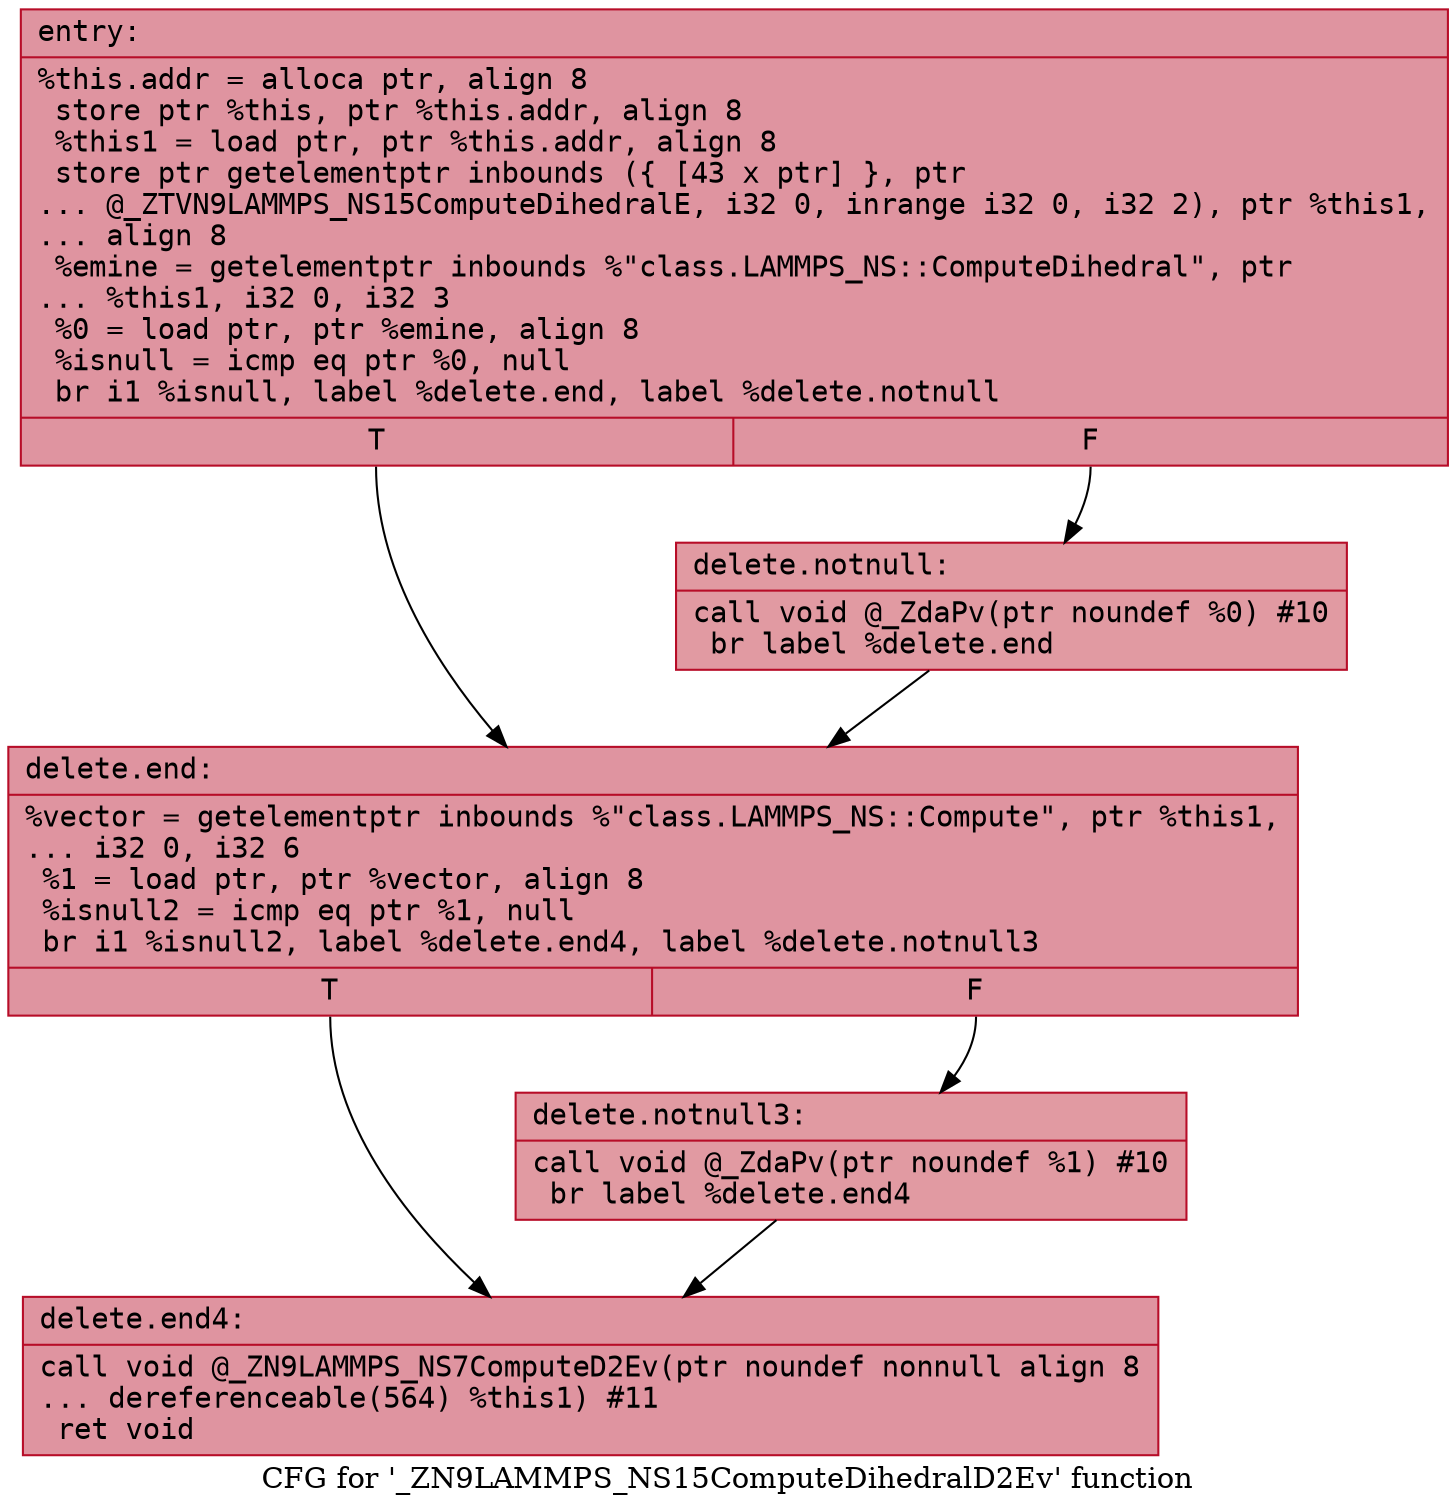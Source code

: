 digraph "CFG for '_ZN9LAMMPS_NS15ComputeDihedralD2Ev' function" {
	label="CFG for '_ZN9LAMMPS_NS15ComputeDihedralD2Ev' function";

	Node0x5649c5fe5300 [shape=record,color="#b70d28ff", style=filled, fillcolor="#b70d2870" fontname="Courier",label="{entry:\l|  %this.addr = alloca ptr, align 8\l  store ptr %this, ptr %this.addr, align 8\l  %this1 = load ptr, ptr %this.addr, align 8\l  store ptr getelementptr inbounds (\{ [43 x ptr] \}, ptr\l... @_ZTVN9LAMMPS_NS15ComputeDihedralE, i32 0, inrange i32 0, i32 2), ptr %this1,\l... align 8\l  %emine = getelementptr inbounds %\"class.LAMMPS_NS::ComputeDihedral\", ptr\l... %this1, i32 0, i32 3\l  %0 = load ptr, ptr %emine, align 8\l  %isnull = icmp eq ptr %0, null\l  br i1 %isnull, label %delete.end, label %delete.notnull\l|{<s0>T|<s1>F}}"];
	Node0x5649c5fe5300:s0 -> Node0x5649c5fe5680[tooltip="entry -> delete.end\nProbability 37.50%" ];
	Node0x5649c5fe5300:s1 -> Node0x5649c5fe56d0[tooltip="entry -> delete.notnull\nProbability 62.50%" ];
	Node0x5649c5fe56d0 [shape=record,color="#b70d28ff", style=filled, fillcolor="#bb1b2c70" fontname="Courier",label="{delete.notnull:\l|  call void @_ZdaPv(ptr noundef %0) #10\l  br label %delete.end\l}"];
	Node0x5649c5fe56d0 -> Node0x5649c5fe5680[tooltip="delete.notnull -> delete.end\nProbability 100.00%" ];
	Node0x5649c5fe5680 [shape=record,color="#b70d28ff", style=filled, fillcolor="#b70d2870" fontname="Courier",label="{delete.end:\l|  %vector = getelementptr inbounds %\"class.LAMMPS_NS::Compute\", ptr %this1,\l... i32 0, i32 6\l  %1 = load ptr, ptr %vector, align 8\l  %isnull2 = icmp eq ptr %1, null\l  br i1 %isnull2, label %delete.end4, label %delete.notnull3\l|{<s0>T|<s1>F}}"];
	Node0x5649c5fe5680:s0 -> Node0x5649c5fe5a70[tooltip="delete.end -> delete.end4\nProbability 37.50%" ];
	Node0x5649c5fe5680:s1 -> Node0x5649c5fe5af0[tooltip="delete.end -> delete.notnull3\nProbability 62.50%" ];
	Node0x5649c5fe5af0 [shape=record,color="#b70d28ff", style=filled, fillcolor="#bb1b2c70" fontname="Courier",label="{delete.notnull3:\l|  call void @_ZdaPv(ptr noundef %1) #10\l  br label %delete.end4\l}"];
	Node0x5649c5fe5af0 -> Node0x5649c5fe5a70[tooltip="delete.notnull3 -> delete.end4\nProbability 100.00%" ];
	Node0x5649c5fe5a70 [shape=record,color="#b70d28ff", style=filled, fillcolor="#b70d2870" fontname="Courier",label="{delete.end4:\l|  call void @_ZN9LAMMPS_NS7ComputeD2Ev(ptr noundef nonnull align 8\l... dereferenceable(564) %this1) #11\l  ret void\l}"];
}
